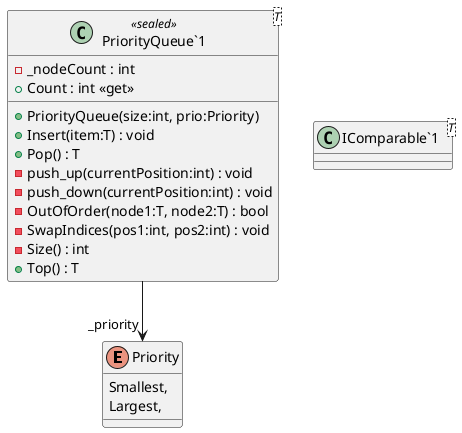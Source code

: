 @startuml
enum Priority {
    Smallest,
    Largest,
}
class "PriorityQueue`1"<T> <<sealed>> {
    - _nodeCount : int
    + Count : int <<get>>
    + PriorityQueue(size:int, prio:Priority)
    + Insert(item:T) : void
    + Pop() : T
    - push_up(currentPosition:int) : void
    - push_down(currentPosition:int) : void
    - OutOfOrder(node1:T, node2:T) : bool
    - SwapIndices(pos1:int, pos2:int) : void
    - Size() : int
    + Top() : T
}
class "IComparable`1"<T> {
}
"PriorityQueue`1" --> "_priority" Priority
@enduml

